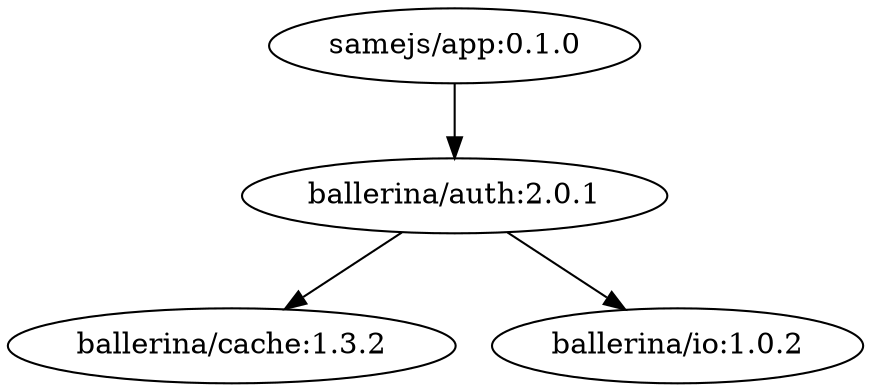 digraph "example1" {
    "ballerina/auth:2.0.1" -> "ballerina/cache:1.3.2"
    "ballerina/auth:2.0.1" -> "ballerina/io:1.0.2"
    "samejs/app:0.1.0" -> "ballerina/auth:2.0.1"
}
